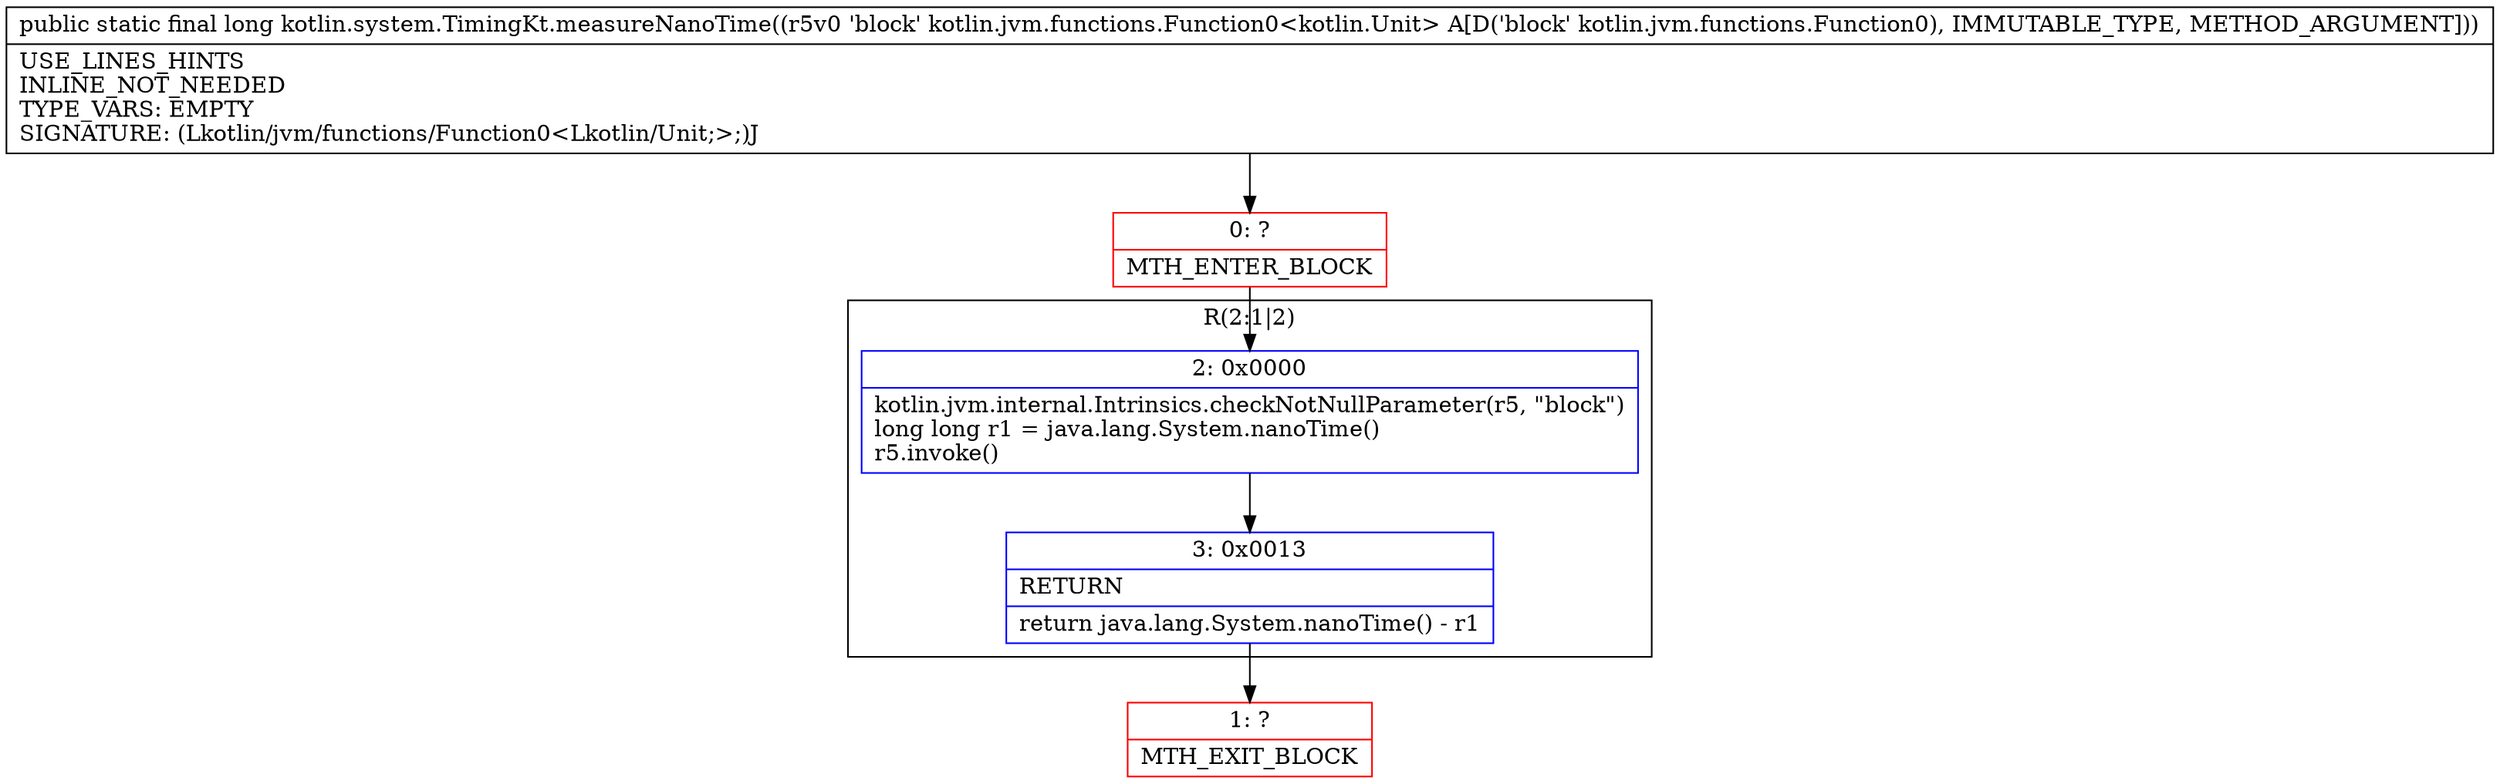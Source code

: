 digraph "CFG forkotlin.system.TimingKt.measureNanoTime(Lkotlin\/jvm\/functions\/Function0;)J" {
subgraph cluster_Region_1811438717 {
label = "R(2:1|2)";
node [shape=record,color=blue];
Node_2 [shape=record,label="{2\:\ 0x0000|kotlin.jvm.internal.Intrinsics.checkNotNullParameter(r5, \"block\")\llong long r1 = java.lang.System.nanoTime()\lr5.invoke()\l}"];
Node_3 [shape=record,label="{3\:\ 0x0013|RETURN\l|return java.lang.System.nanoTime() \- r1\l}"];
}
Node_0 [shape=record,color=red,label="{0\:\ ?|MTH_ENTER_BLOCK\l}"];
Node_1 [shape=record,color=red,label="{1\:\ ?|MTH_EXIT_BLOCK\l}"];
MethodNode[shape=record,label="{public static final long kotlin.system.TimingKt.measureNanoTime((r5v0 'block' kotlin.jvm.functions.Function0\<kotlin.Unit\> A[D('block' kotlin.jvm.functions.Function0), IMMUTABLE_TYPE, METHOD_ARGUMENT]))  | USE_LINES_HINTS\lINLINE_NOT_NEEDED\lTYPE_VARS: EMPTY\lSIGNATURE: (Lkotlin\/jvm\/functions\/Function0\<Lkotlin\/Unit;\>;)J\l}"];
MethodNode -> Node_0;Node_2 -> Node_3;
Node_3 -> Node_1;
Node_0 -> Node_2;
}

